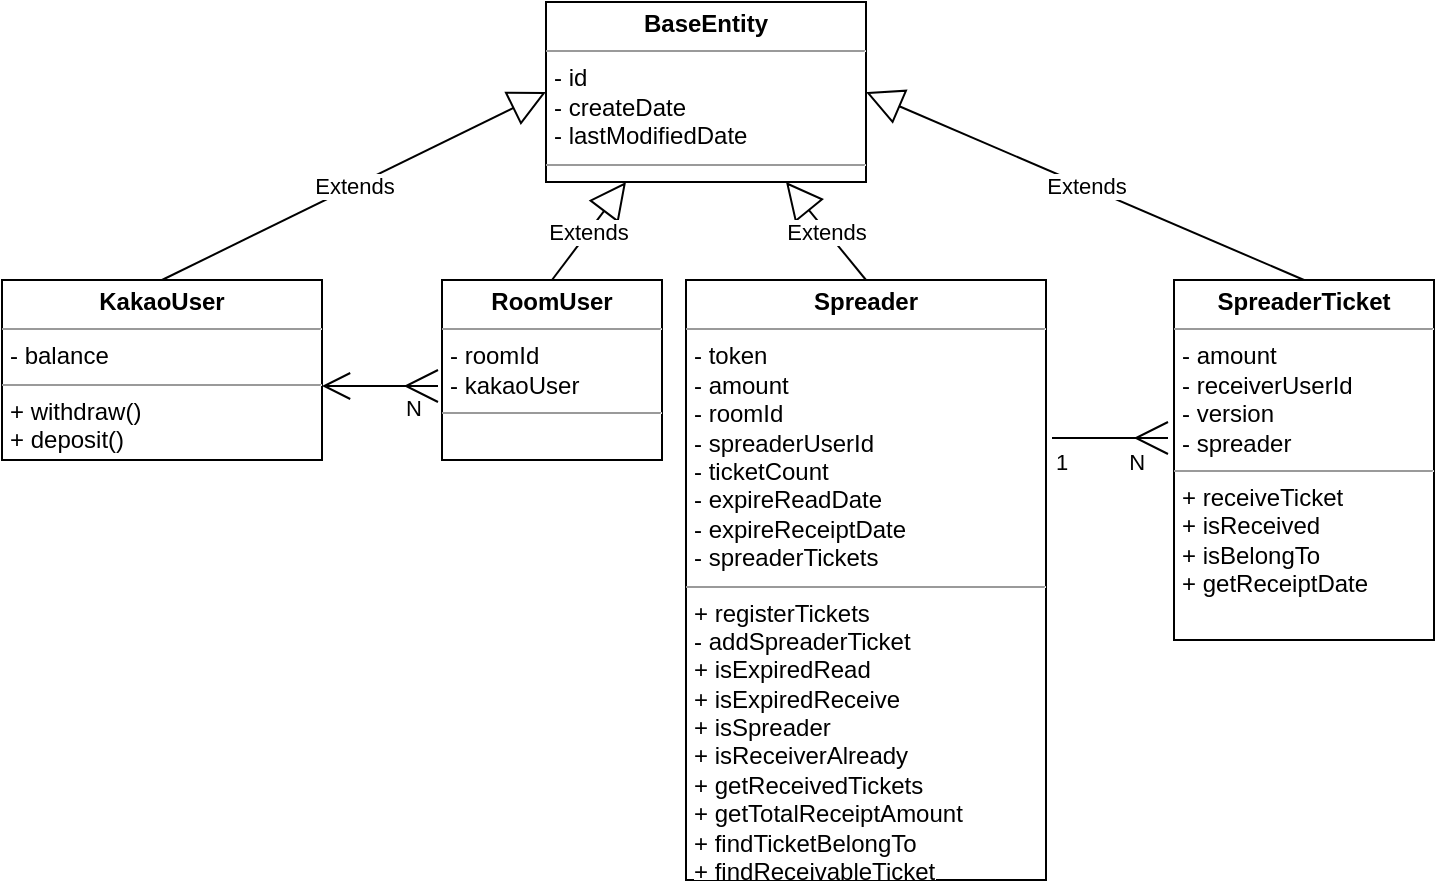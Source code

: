 <mxfile version="14.1.3" type="github">
  <diagram name="Page-1" id="5f0bae14-7c28-e335-631c-24af17079c00">
    <mxGraphModel dx="938" dy="583" grid="1" gridSize="10" guides="1" tooltips="1" connect="1" arrows="1" fold="1" page="1" pageScale="1" pageWidth="1100" pageHeight="850" background="#ffffff" math="0" shadow="0">
      <root>
        <mxCell id="0" />
        <mxCell id="1" parent="0" />
        <mxCell id="u81m1jn_gk7Iet5huZ1n-20" value="&lt;p style=&quot;margin: 0px ; margin-top: 4px ; text-align: center&quot;&gt;&lt;b&gt;BaseEntity&lt;/b&gt;&lt;/p&gt;&lt;hr size=&quot;1&quot;&gt;&lt;p style=&quot;margin: 0px ; margin-left: 4px&quot;&gt;- id&lt;/p&gt;&lt;p style=&quot;margin: 0px ; margin-left: 4px&quot;&gt;&lt;span&gt;- createDate&lt;/span&gt;&lt;/p&gt;&lt;p style=&quot;margin: 0px ; margin-left: 4px&quot;&gt;&lt;span&gt;- lastModifiedDate&amp;nbsp;&lt;/span&gt;&lt;/p&gt;&lt;hr size=&quot;1&quot;&gt;&lt;p style=&quot;margin: 0px ; margin-left: 4px&quot;&gt;&lt;br&gt;&lt;/p&gt;" style="verticalAlign=top;align=left;overflow=fill;fontSize=12;fontFamily=Helvetica;html=1;" vertex="1" parent="1">
          <mxGeometry x="400" y="201" width="160" height="90" as="geometry" />
        </mxCell>
        <mxCell id="u81m1jn_gk7Iet5huZ1n-22" value="&lt;p style=&quot;margin: 0px ; margin-top: 4px ; text-align: center&quot;&gt;&lt;b&gt;KakaoUser&lt;/b&gt;&lt;/p&gt;&lt;hr size=&quot;1&quot;&gt;&lt;p style=&quot;margin: 0px ; margin-left: 4px&quot;&gt;- balance&lt;span&gt;&amp;nbsp;&lt;/span&gt;&lt;/p&gt;&lt;hr size=&quot;1&quot;&gt;&lt;p style=&quot;margin: 0px ; margin-left: 4px&quot;&gt;+ withdraw()&lt;/p&gt;&lt;p style=&quot;margin: 0px ; margin-left: 4px&quot;&gt;+ deposit()&lt;/p&gt;" style="verticalAlign=top;align=left;overflow=fill;fontSize=12;fontFamily=Helvetica;html=1;" vertex="1" parent="1">
          <mxGeometry x="128" y="340" width="160" height="90" as="geometry" />
        </mxCell>
        <mxCell id="u81m1jn_gk7Iet5huZ1n-23" value="Extends" style="endArrow=block;endSize=16;endFill=0;html=1;entryX=0;entryY=0.5;entryDx=0;entryDy=0;exitX=0.5;exitY=0;exitDx=0;exitDy=0;" edge="1" parent="1" source="u81m1jn_gk7Iet5huZ1n-22" target="u81m1jn_gk7Iet5huZ1n-20">
          <mxGeometry width="160" relative="1" as="geometry">
            <mxPoint x="270" y="250" as="sourcePoint" />
            <mxPoint x="430" y="250" as="targetPoint" />
          </mxGeometry>
        </mxCell>
        <mxCell id="u81m1jn_gk7Iet5huZ1n-24" value="&lt;p style=&quot;margin: 0px ; margin-top: 4px ; text-align: center&quot;&gt;&lt;b&gt;RoomUser&lt;/b&gt;&lt;/p&gt;&lt;hr size=&quot;1&quot;&gt;&lt;p style=&quot;margin: 0px ; margin-left: 4px&quot;&gt;- roomId&lt;/p&gt;&lt;p style=&quot;margin: 0px ; margin-left: 4px&quot;&gt;&lt;span&gt;- kakaoUser&amp;nbsp;&lt;/span&gt;&lt;/p&gt;&lt;hr size=&quot;1&quot;&gt;&lt;p style=&quot;margin: 0px ; margin-left: 4px&quot;&gt;&lt;br&gt;&lt;/p&gt;" style="verticalAlign=top;align=left;overflow=fill;fontSize=12;fontFamily=Helvetica;html=1;" vertex="1" parent="1">
          <mxGeometry x="348" y="340" width="110" height="90" as="geometry" />
        </mxCell>
        <mxCell id="u81m1jn_gk7Iet5huZ1n-25" value="Extends" style="endArrow=block;endSize=16;endFill=0;html=1;entryX=0.25;entryY=1;entryDx=0;entryDy=0;exitX=0.5;exitY=0;exitDx=0;exitDy=0;" edge="1" source="u81m1jn_gk7Iet5huZ1n-24" parent="1" target="u81m1jn_gk7Iet5huZ1n-20">
          <mxGeometry width="160" relative="1" as="geometry">
            <mxPoint x="450" y="250" as="sourcePoint" />
            <mxPoint x="660" y="200" as="targetPoint" />
          </mxGeometry>
        </mxCell>
        <mxCell id="u81m1jn_gk7Iet5huZ1n-26" value="&lt;p style=&quot;margin: 0px ; margin-top: 4px ; text-align: center&quot;&gt;&lt;b style=&quot;background-color: rgb(255 , 255 , 255)&quot;&gt;Spreader&lt;/b&gt;&lt;/p&gt;&lt;hr size=&quot;1&quot;&gt;&lt;p style=&quot;margin: 0px ; margin-left: 4px&quot;&gt;&lt;span style=&quot;background-color: rgb(255 , 255 , 255)&quot;&gt;- token&lt;/span&gt;&lt;/p&gt;&lt;p style=&quot;margin: 0px ; margin-left: 4px&quot;&gt;&lt;span style=&quot;background-color: rgb(255 , 255 , 255)&quot;&gt;- amount&lt;/span&gt;&lt;/p&gt;&lt;p style=&quot;margin: 0px ; margin-left: 4px&quot;&gt;&lt;span style=&quot;background-color: rgb(255 , 255 , 255)&quot;&gt;- roomId&lt;/span&gt;&lt;/p&gt;&lt;p style=&quot;margin: 0px ; margin-left: 4px&quot;&gt;&lt;span style=&quot;background-color: rgb(255 , 255 , 255)&quot;&gt;- spreaderUserId&lt;/span&gt;&lt;/p&gt;&lt;p style=&quot;margin: 0px ; margin-left: 4px&quot;&gt;&lt;span style=&quot;background-color: rgb(255 , 255 , 255)&quot;&gt;- ticketCount&lt;/span&gt;&lt;/p&gt;&lt;p style=&quot;margin: 0px ; margin-left: 4px&quot;&gt;&lt;span style=&quot;background-color: rgb(255 , 255 , 255)&quot;&gt;- expireReadDate&lt;/span&gt;&lt;/p&gt;&lt;p style=&quot;margin: 0px ; margin-left: 4px&quot;&gt;&lt;span style=&quot;background-color: rgb(255 , 255 , 255)&quot;&gt;- expireReceiptDate&lt;/span&gt;&lt;/p&gt;&lt;p style=&quot;margin: 0px ; margin-left: 4px&quot;&gt;&lt;span style=&quot;background-color: rgb(255 , 255 , 255)&quot;&gt;- spreaderTickets&amp;nbsp;&lt;/span&gt;&lt;/p&gt;&lt;hr size=&quot;1&quot;&gt;&lt;p style=&quot;margin: 0px ; margin-left: 4px&quot;&gt;&lt;font style=&quot;font-size: 12px ; background-color: rgb(255 , 255 , 255)&quot;&gt;+&amp;nbsp;registerTickets&lt;/font&gt;&lt;/p&gt;&lt;p style=&quot;margin: 0px ; margin-left: 4px&quot;&gt;&lt;font style=&quot;font-size: 12px ; background-color: rgb(255 , 255 , 255)&quot;&gt;-&amp;nbsp;&lt;/font&gt;&lt;span style=&quot;background-color: rgb(255 , 255 , 255)&quot;&gt;addSpreaderTicket&lt;/span&gt;&lt;/p&gt;&lt;p style=&quot;margin: 0px ; margin-left: 4px&quot;&gt;&lt;font style=&quot;font-size: 12px ; background-color: rgb(255 , 255 , 255)&quot;&gt;+&amp;nbsp;isExpiredRead&lt;/font&gt;&lt;/p&gt;&lt;p style=&quot;margin: 0px ; margin-left: 4px&quot;&gt;&lt;font style=&quot;font-size: 12px ; background-color: rgb(255 , 255 , 255)&quot;&gt;+&amp;nbsp;isExpiredReceive&lt;/font&gt;&lt;/p&gt;&lt;p style=&quot;margin: 0px ; margin-left: 4px&quot;&gt;&lt;font style=&quot;font-size: 12px ; background-color: rgb(255 , 255 , 255)&quot;&gt;+&amp;nbsp;isSpreader&lt;/font&gt;&lt;/p&gt;&lt;p style=&quot;margin: 0px ; margin-left: 4px&quot;&gt;&lt;font style=&quot;font-size: 12px ; background-color: rgb(255 , 255 , 255)&quot;&gt;+&amp;nbsp;isReceiverAlready&lt;/font&gt;&lt;/p&gt;&lt;p style=&quot;margin: 0px ; margin-left: 4px&quot;&gt;&lt;span style=&quot;background-color: rgb(255 , 255 , 255)&quot;&gt;+&amp;nbsp;getReceivedTickets&lt;/span&gt;&lt;br&gt;&lt;/p&gt;&lt;p style=&quot;margin: 0px ; margin-left: 4px&quot;&gt;&lt;font style=&quot;font-size: 12px ; background-color: rgb(255 , 255 , 255)&quot;&gt;+&amp;nbsp;getTotalReceiptAmount&amp;nbsp;&lt;/font&gt;&lt;/p&gt;&lt;p style=&quot;margin: 0px 0px 0px 4px&quot;&gt;&lt;font style=&quot;background-color: rgb(255 , 255 , 255)&quot;&gt;+&amp;nbsp;findTicketBelongTo&lt;/font&gt;&lt;/p&gt;&lt;p style=&quot;margin: 0px ; margin-left: 4px&quot;&gt;&lt;font style=&quot;font-size: 12px ; background-color: rgb(255 , 255 , 255)&quot;&gt;+&amp;nbsp;findReceivableTicket&lt;/font&gt;&lt;/p&gt;" style="verticalAlign=top;align=left;overflow=fill;fontSize=12;fontFamily=Helvetica;html=1;" vertex="1" parent="1">
          <mxGeometry x="470" y="340" width="180" height="300" as="geometry" />
        </mxCell>
        <mxCell id="u81m1jn_gk7Iet5huZ1n-27" value="Extends" style="endArrow=block;endSize=16;endFill=0;html=1;entryX=0.75;entryY=1;entryDx=0;entryDy=0;exitX=0.5;exitY=0;exitDx=0;exitDy=0;" edge="1" source="u81m1jn_gk7Iet5huZ1n-26" parent="1" target="u81m1jn_gk7Iet5huZ1n-20">
          <mxGeometry width="160" relative="1" as="geometry">
            <mxPoint x="640" y="250" as="sourcePoint" />
            <mxPoint x="670" y="200" as="targetPoint" />
          </mxGeometry>
        </mxCell>
        <mxCell id="u81m1jn_gk7Iet5huZ1n-28" value="&lt;p style=&quot;margin: 0px ; margin-top: 4px ; text-align: center&quot;&gt;&lt;b style=&quot;background-color: rgb(255 , 255 , 255)&quot;&gt;SpreaderTicket&lt;/b&gt;&lt;/p&gt;&lt;hr size=&quot;1&quot;&gt;&lt;p style=&quot;margin: 0px ; margin-left: 4px&quot;&gt;&lt;span style=&quot;background-color: rgb(255 , 255 , 255)&quot;&gt;- amount&lt;/span&gt;&lt;br&gt;&lt;/p&gt;&lt;p style=&quot;margin: 0px ; margin-left: 4px&quot;&gt;&lt;span style=&quot;background-color: rgb(255 , 255 , 255)&quot;&gt;- receiver&lt;/span&gt;&lt;span style=&quot;background-color: rgb(255 , 255 , 255)&quot;&gt;UserId&lt;/span&gt;&lt;/p&gt;&lt;p style=&quot;margin: 0px ; margin-left: 4px&quot;&gt;&lt;span style=&quot;background-color: rgb(255 , 255 , 255)&quot;&gt;- version&lt;/span&gt;&lt;/p&gt;&lt;p style=&quot;margin: 0px ; margin-left: 4px&quot;&gt;&lt;span style=&quot;background-color: rgb(255 , 255 , 255)&quot;&gt;- spreader&lt;/span&gt;&lt;span style=&quot;background-color: rgb(255 , 255 , 255)&quot;&gt;&amp;nbsp;&lt;/span&gt;&lt;/p&gt;&lt;hr size=&quot;1&quot;&gt;&lt;p style=&quot;margin: 0px ; margin-left: 4px&quot;&gt;&lt;font style=&quot;font-size: 12px ; background-color: rgb(255 , 255 , 255)&quot;&gt;+ receiveTicket&lt;/font&gt;&lt;/p&gt;&lt;p style=&quot;margin: 0px ; margin-left: 4px&quot;&gt;&lt;font style=&quot;font-size: 12px ; background-color: rgb(255 , 255 , 255)&quot;&gt;+&amp;nbsp;&lt;/font&gt;&lt;span style=&quot;background-color: rgb(255 , 255 , 255)&quot;&gt;isReceived&lt;/span&gt;&lt;/p&gt;&lt;p style=&quot;margin: 0px ; margin-left: 4px&quot;&gt;&lt;font style=&quot;font-size: 12px ; background-color: rgb(255 , 255 , 255)&quot;&gt;+&amp;nbsp;isBelongTo&lt;/font&gt;&lt;/p&gt;&lt;p style=&quot;margin: 0px ; margin-left: 4px&quot;&gt;&lt;font style=&quot;font-size: 12px ; background-color: rgb(255 , 255 , 255)&quot;&gt;+ getReceiptDate&lt;/font&gt;&lt;/p&gt;" style="verticalAlign=top;align=left;overflow=fill;fontSize=12;fontFamily=Helvetica;html=1;" vertex="1" parent="1">
          <mxGeometry x="714" y="340" width="130" height="180" as="geometry" />
        </mxCell>
        <mxCell id="u81m1jn_gk7Iet5huZ1n-29" value="Extends" style="endArrow=block;endSize=16;endFill=0;html=1;entryX=1;entryY=0.5;entryDx=0;entryDy=0;exitX=0.5;exitY=0;exitDx=0;exitDy=0;" edge="1" source="u81m1jn_gk7Iet5huZ1n-28" parent="1" target="u81m1jn_gk7Iet5huZ1n-20">
          <mxGeometry width="160" relative="1" as="geometry">
            <mxPoint x="850" y="250" as="sourcePoint" />
            <mxPoint x="880" y="200" as="targetPoint" />
          </mxGeometry>
        </mxCell>
        <mxCell id="u81m1jn_gk7Iet5huZ1n-31" value="N" style="endArrow=open;html=1;endSize=12;startArrow=ERmany;startSize=14;startFill=0;edgeStyle=orthogonalEdgeStyle;align=left;verticalAlign=bottom;" edge="1" parent="1">
          <mxGeometry x="-0.379" y="20" relative="1" as="geometry">
            <mxPoint x="346" y="393" as="sourcePoint" />
            <mxPoint x="288" y="393" as="targetPoint" />
            <Array as="points">
              <mxPoint x="338" y="393" />
              <mxPoint x="338" y="393" />
            </Array>
            <mxPoint as="offset" />
          </mxGeometry>
        </mxCell>
        <mxCell id="u81m1jn_gk7Iet5huZ1n-32" value="1&amp;nbsp; &amp;nbsp; &amp;nbsp; &amp;nbsp; &amp;nbsp; N" style="endArrow=none;html=1;endSize=12;startArrow=ERmany;startSize=14;startFill=0;edgeStyle=orthogonalEdgeStyle;align=left;verticalAlign=bottom;endFill=0;" edge="1" parent="1">
          <mxGeometry x="1" y="21" relative="1" as="geometry">
            <mxPoint x="711" y="419" as="sourcePoint" />
            <mxPoint x="653" y="419" as="targetPoint" />
            <Array as="points">
              <mxPoint x="703" y="419" />
              <mxPoint x="703" y="419" />
            </Array>
            <mxPoint as="offset" />
          </mxGeometry>
        </mxCell>
      </root>
    </mxGraphModel>
  </diagram>
</mxfile>

